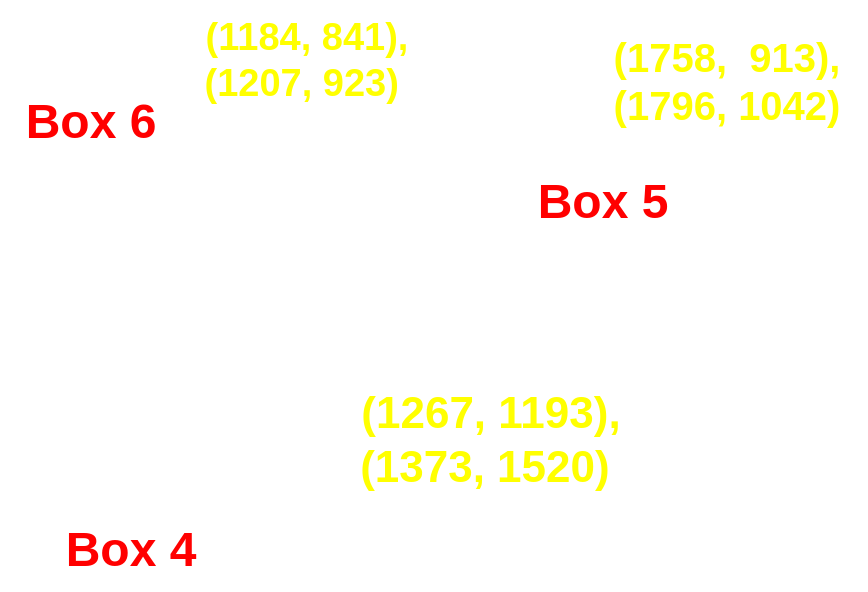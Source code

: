 <mxfile version="21.3.2" type="device">
  <diagram name="Page-1" id="d4Hbmf0yIoYbgDcGOjci">
    <mxGraphModel dx="1050" dy="657" grid="1" gridSize="10" guides="1" tooltips="1" connect="1" arrows="1" fold="1" page="1" pageScale="1" pageWidth="850" pageHeight="1100" math="0" shadow="0">
      <root>
        <mxCell id="0" />
        <mxCell id="1" parent="0" />
        <mxCell id="Ir4jc1fTkctNNqH5izcn-2" value="&lt;font color=&quot;#ffff00&quot; style=&quot;font-size: 22px;&quot;&gt;&lt;b style=&quot;&quot;&gt;(1267, 1193), &lt;br&gt;(1373, 1520)&amp;nbsp;&lt;/b&gt;&lt;/font&gt;" style="text;html=1;align=center;verticalAlign=middle;resizable=0;points=[];autosize=1;strokeColor=none;fillColor=none;" vertex="1" parent="1">
          <mxGeometry x="630" y="530" width="150" height="70" as="geometry" />
        </mxCell>
        <mxCell id="Ir4jc1fTkctNNqH5izcn-3" value="&lt;font color=&quot;#ffff00&quot; style=&quot;font-size: 19px;&quot;&gt;&lt;b style=&quot;&quot;&gt;(1184, 841), &lt;br&gt;(1207, 923)&amp;nbsp;&lt;/b&gt;&lt;/font&gt;" style="text;html=1;align=center;verticalAlign=middle;resizable=0;points=[];autosize=1;strokeColor=none;fillColor=none;" vertex="1" parent="1">
          <mxGeometry x="547.5" y="345" width="130" height="60" as="geometry" />
        </mxCell>
        <mxCell id="Ir4jc1fTkctNNqH5izcn-4" value="&lt;font color=&quot;#ffff00&quot; style=&quot;font-size: 20px;&quot;&gt;&lt;b style=&quot;&quot;&gt;(1758,&amp;nbsp; 913), &lt;br&gt;(1796, 1042)&lt;/b&gt;&lt;/font&gt;" style="text;html=1;align=center;verticalAlign=middle;resizable=0;points=[];autosize=1;strokeColor=none;fillColor=none;" vertex="1" parent="1">
          <mxGeometry x="753" y="355" width="140" height="60" as="geometry" />
        </mxCell>
        <mxCell id="Ir4jc1fTkctNNqH5izcn-5" value="&lt;font color=&quot;#ff0000&quot;&gt;&lt;span style=&quot;font-size: 24px;&quot;&gt;&lt;b&gt;Box 4&lt;/b&gt;&lt;/span&gt;&lt;/font&gt;" style="text;html=1;align=center;verticalAlign=middle;resizable=0;points=[];autosize=1;strokeColor=none;fillColor=none;" vertex="1" parent="1">
          <mxGeometry x="480" y="600" width="90" height="40" as="geometry" />
        </mxCell>
        <mxCell id="Ir4jc1fTkctNNqH5izcn-6" value="&lt;font color=&quot;#ff0000&quot;&gt;&lt;span style=&quot;font-size: 24px;&quot;&gt;&lt;b&gt;Box 6&lt;/b&gt;&lt;/span&gt;&lt;/font&gt;" style="text;html=1;align=center;verticalAlign=middle;resizable=0;points=[];autosize=1;strokeColor=none;fillColor=none;" vertex="1" parent="1">
          <mxGeometry x="460" y="386" width="90" height="40" as="geometry" />
        </mxCell>
        <mxCell id="Ir4jc1fTkctNNqH5izcn-7" value="&lt;font color=&quot;#ff0000&quot;&gt;&lt;span style=&quot;font-size: 24px;&quot;&gt;&lt;b&gt;Box 5&lt;/b&gt;&lt;/span&gt;&lt;/font&gt;" style="text;html=1;align=center;verticalAlign=middle;resizable=0;points=[];autosize=1;strokeColor=none;fillColor=none;" vertex="1" parent="1">
          <mxGeometry x="716" y="426" width="90" height="40" as="geometry" />
        </mxCell>
      </root>
    </mxGraphModel>
  </diagram>
</mxfile>
